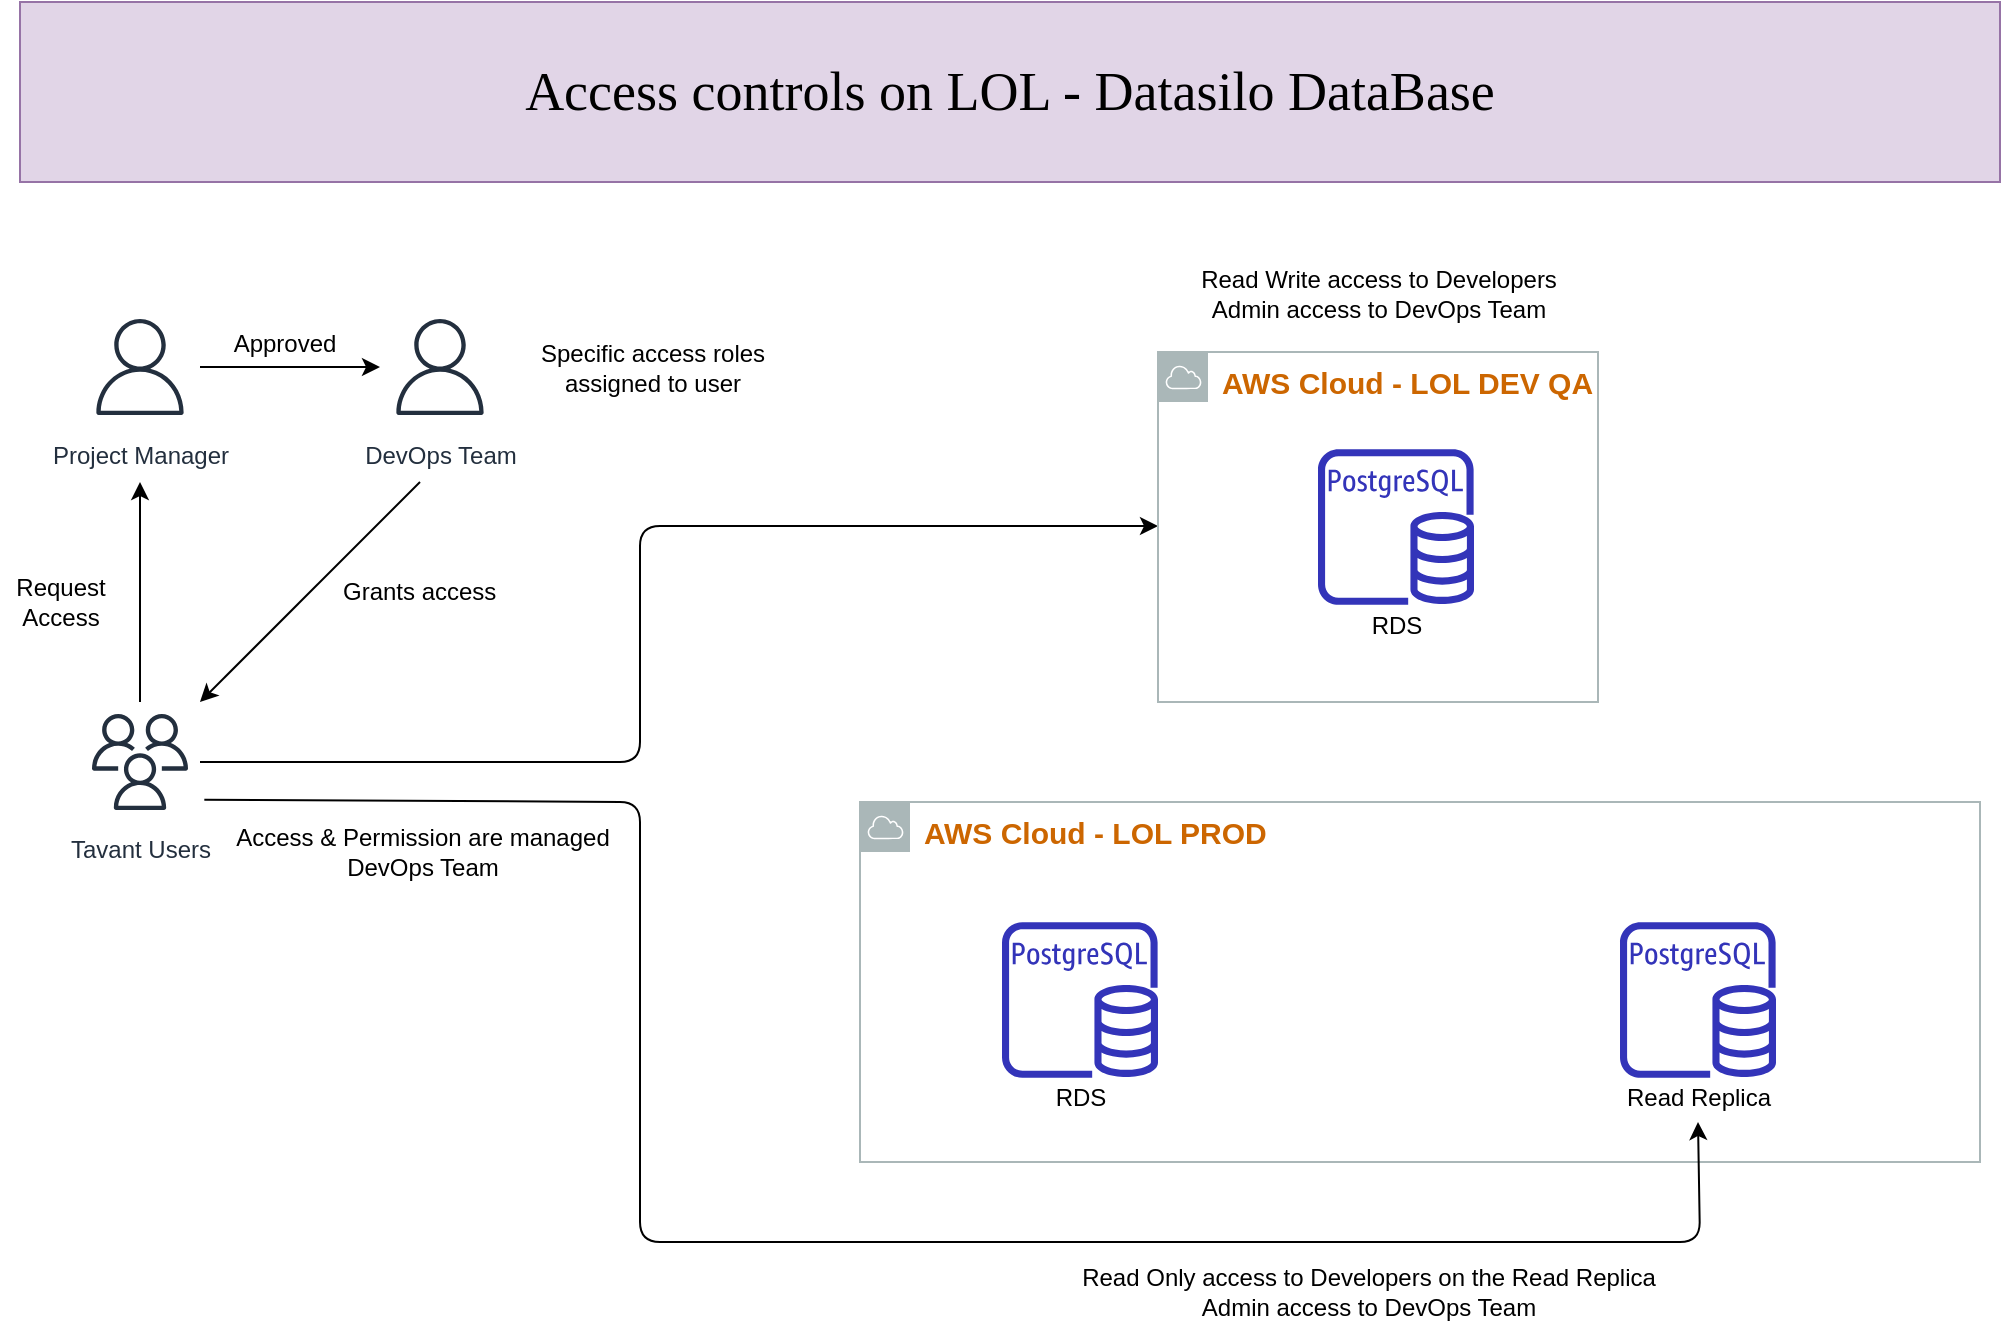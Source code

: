 <mxfile version="12.5.6" type="github">
  <diagram id="hv5RGUzF3OuiLSWh2C1v" name="Page-1">
    <mxGraphModel dx="2073" dy="709" grid="1" gridSize="10" guides="1" tooltips="1" connect="1" arrows="1" fold="1" page="1" pageScale="1" pageWidth="850" pageHeight="1100" math="0" shadow="0">
      <root>
        <mxCell id="0"/>
        <mxCell id="1" parent="0"/>
        <mxCell id="NAHojii_mlYTGFu2kE71-3" value="&lt;b&gt;&lt;font style=&quot;font-size: 15px&quot; color=&quot;#cc6600&quot;&gt;AWS Cloud - LOL PROD&lt;/font&gt;&lt;/b&gt;" style="outlineConnect=0;gradientColor=none;html=1;whiteSpace=wrap;fontSize=12;fontStyle=0;shape=mxgraph.aws4.group;grIcon=mxgraph.aws4.group_aws_cloud;strokeColor=#AAB7B8;fillColor=none;verticalAlign=top;align=left;spacingLeft=30;fontColor=#AAB7B8;dashed=0;" vertex="1" parent="1">
          <mxGeometry x="130" y="410" width="560" height="180" as="geometry"/>
        </mxCell>
        <mxCell id="NAHojii_mlYTGFu2kE71-18" style="edgeStyle=orthogonalEdgeStyle;rounded=0;orthogonalLoop=1;jettySize=auto;html=1;" edge="1" parent="1" source="NAHojii_mlYTGFu2kE71-4">
          <mxGeometry relative="1" as="geometry">
            <mxPoint x="-230" y="250" as="targetPoint"/>
          </mxGeometry>
        </mxCell>
        <mxCell id="NAHojii_mlYTGFu2kE71-33" style="edgeStyle=orthogonalEdgeStyle;rounded=1;orthogonalLoop=1;jettySize=auto;html=1;" edge="1" parent="1" source="NAHojii_mlYTGFu2kE71-4" target="NAHojii_mlYTGFu2kE71-10">
          <mxGeometry relative="1" as="geometry">
            <Array as="points">
              <mxPoint x="20" y="390"/>
              <mxPoint x="20" y="272"/>
            </Array>
          </mxGeometry>
        </mxCell>
        <mxCell id="NAHojii_mlYTGFu2kE71-4" value="Tavant Users" style="outlineConnect=0;fontColor=#232F3E;gradientColor=none;strokeColor=#232F3E;fillColor=#ffffff;dashed=0;verticalLabelPosition=bottom;verticalAlign=top;align=center;html=1;fontSize=12;fontStyle=0;aspect=fixed;shape=mxgraph.aws4.resourceIcon;resIcon=mxgraph.aws4.users;" vertex="1" parent="1">
          <mxGeometry x="-260" y="360" width="60" height="60" as="geometry"/>
        </mxCell>
        <mxCell id="NAHojii_mlYTGFu2kE71-9" value="Access &amp;amp; Permission are managed &lt;br&gt;DevOps Team" style="text;html=1;align=center;verticalAlign=middle;resizable=0;points=[];autosize=1;" vertex="1" parent="1">
          <mxGeometry x="-189" y="420" width="200" height="30" as="geometry"/>
        </mxCell>
        <mxCell id="NAHojii_mlYTGFu2kE71-10" value="&lt;b&gt;&lt;font style=&quot;font-size: 15px&quot; color=&quot;#cc6600&quot;&gt;AWS Cloud - LOL DEV QA&lt;/font&gt;&lt;/b&gt;" style="outlineConnect=0;gradientColor=none;html=1;whiteSpace=wrap;fontSize=12;fontStyle=0;shape=mxgraph.aws4.group;grIcon=mxgraph.aws4.group_aws_cloud;strokeColor=#AAB7B8;fillColor=none;verticalAlign=top;align=left;spacingLeft=30;fontColor=#AAB7B8;dashed=0;" vertex="1" parent="1">
          <mxGeometry x="279" y="185" width="220" height="175" as="geometry"/>
        </mxCell>
        <mxCell id="NAHojii_mlYTGFu2kE71-13" value="Read Write access to Developers&lt;br&gt;Admin access to DevOps Team" style="text;html=1;align=center;verticalAlign=middle;resizable=0;points=[];autosize=1;" vertex="1" parent="1">
          <mxGeometry x="294" y="141" width="190" height="30" as="geometry"/>
        </mxCell>
        <mxCell id="NAHojii_mlYTGFu2kE71-14" value="Read Only access to Developers on the Read Replica&lt;br&gt;Admin access to DevOps Team" style="text;html=1;align=center;verticalAlign=middle;resizable=0;points=[];autosize=1;" vertex="1" parent="1">
          <mxGeometry x="234" y="640" width="300" height="30" as="geometry"/>
        </mxCell>
        <mxCell id="NAHojii_mlYTGFu2kE71-16" value="&lt;font face=&quot;Verdana&quot; style=&quot;font-size: 27px&quot;&gt;Access controls on LOL - Datasilo DataBase&lt;/font&gt;" style="rounded=0;whiteSpace=wrap;html=1;fillColor=#e1d5e7;strokeColor=#9673a6;" vertex="1" parent="1">
          <mxGeometry x="-290" y="10" width="990" height="90" as="geometry"/>
        </mxCell>
        <mxCell id="NAHojii_mlYTGFu2kE71-20" style="edgeStyle=orthogonalEdgeStyle;rounded=0;orthogonalLoop=1;jettySize=auto;html=1;" edge="1" parent="1" source="NAHojii_mlYTGFu2kE71-17" target="NAHojii_mlYTGFu2kE71-19">
          <mxGeometry relative="1" as="geometry"/>
        </mxCell>
        <mxCell id="NAHojii_mlYTGFu2kE71-17" value="Project Manager" style="outlineConnect=0;fontColor=#232F3E;gradientColor=none;strokeColor=#232F3E;fillColor=#ffffff;dashed=0;verticalLabelPosition=bottom;verticalAlign=top;align=center;html=1;fontSize=12;fontStyle=0;aspect=fixed;shape=mxgraph.aws4.resourceIcon;resIcon=mxgraph.aws4.user;" vertex="1" parent="1">
          <mxGeometry x="-260" y="162.5" width="60" height="60" as="geometry"/>
        </mxCell>
        <mxCell id="NAHojii_mlYTGFu2kE71-19" value="DevOps Team" style="outlineConnect=0;fontColor=#232F3E;gradientColor=none;strokeColor=#232F3E;fillColor=#ffffff;dashed=0;verticalLabelPosition=bottom;verticalAlign=top;align=center;html=1;fontSize=12;fontStyle=0;aspect=fixed;shape=mxgraph.aws4.resourceIcon;resIcon=mxgraph.aws4.user;" vertex="1" parent="1">
          <mxGeometry x="-110" y="162.5" width="60" height="60" as="geometry"/>
        </mxCell>
        <mxCell id="NAHojii_mlYTGFu2kE71-22" value="Approved" style="text;html=1;align=center;verticalAlign=middle;resizable=0;points=[];autosize=1;" vertex="1" parent="1">
          <mxGeometry x="-193" y="171" width="70" height="20" as="geometry"/>
        </mxCell>
        <mxCell id="NAHojii_mlYTGFu2kE71-23" value="Request &lt;br&gt;Access" style="text;html=1;align=center;verticalAlign=middle;resizable=0;points=[];autosize=1;" vertex="1" parent="1">
          <mxGeometry x="-300" y="295" width="60" height="30" as="geometry"/>
        </mxCell>
        <mxCell id="NAHojii_mlYTGFu2kE71-26" value="" style="endArrow=classic;html=1;" edge="1" parent="1" target="NAHojii_mlYTGFu2kE71-4">
          <mxGeometry width="50" height="50" relative="1" as="geometry">
            <mxPoint x="-90" y="250" as="sourcePoint"/>
            <mxPoint x="-110" y="260" as="targetPoint"/>
          </mxGeometry>
        </mxCell>
        <mxCell id="NAHojii_mlYTGFu2kE71-28" value="Specific access roles &lt;br&gt;assigned to user" style="text;html=1;align=center;verticalAlign=middle;resizable=0;points=[];autosize=1;" vertex="1" parent="1">
          <mxGeometry x="-39" y="177.5" width="130" height="30" as="geometry"/>
        </mxCell>
        <mxCell id="NAHojii_mlYTGFu2kE71-30" value="Grants access&amp;nbsp;" style="text;html=1;align=center;verticalAlign=middle;resizable=0;points=[];autosize=1;" vertex="1" parent="1">
          <mxGeometry x="-139" y="295" width="100" height="20" as="geometry"/>
        </mxCell>
        <mxCell id="NAHojii_mlYTGFu2kE71-31" value="" style="outlineConnect=0;fontColor=#232F3E;gradientColor=none;fillColor=#3334B9;strokeColor=none;dashed=0;verticalLabelPosition=bottom;verticalAlign=top;align=center;html=1;fontSize=12;fontStyle=0;aspect=fixed;pointerEvents=1;shape=mxgraph.aws4.rds_postgresql_instance;" vertex="1" parent="1">
          <mxGeometry x="359" y="233.5" width="78" height="78" as="geometry"/>
        </mxCell>
        <mxCell id="NAHojii_mlYTGFu2kE71-32" value="" style="outlineConnect=0;fontColor=#232F3E;gradientColor=none;fillColor=#3334B9;strokeColor=none;dashed=0;verticalLabelPosition=bottom;verticalAlign=top;align=center;html=1;fontSize=12;fontStyle=0;aspect=fixed;pointerEvents=1;shape=mxgraph.aws4.rds_postgresql_instance;" vertex="1" parent="1">
          <mxGeometry x="201" y="470" width="78" height="78" as="geometry"/>
        </mxCell>
        <mxCell id="NAHojii_mlYTGFu2kE71-34" value="" style="outlineConnect=0;fontColor=#232F3E;gradientColor=none;fillColor=#3334B9;strokeColor=none;dashed=0;verticalLabelPosition=bottom;verticalAlign=top;align=center;html=1;fontSize=12;fontStyle=0;aspect=fixed;pointerEvents=1;shape=mxgraph.aws4.rds_postgresql_instance;" vertex="1" parent="1">
          <mxGeometry x="510" y="470" width="78" height="78" as="geometry"/>
        </mxCell>
        <mxCell id="NAHojii_mlYTGFu2kE71-35" value="" style="endArrow=classic;html=1;exitX=1.036;exitY=0.814;exitDx=0;exitDy=0;exitPerimeter=0;" edge="1" parent="1" source="NAHojii_mlYTGFu2kE71-4">
          <mxGeometry width="50" height="50" relative="1" as="geometry">
            <mxPoint x="20" y="390" as="sourcePoint"/>
            <mxPoint x="549" y="570" as="targetPoint"/>
            <Array as="points">
              <mxPoint x="20" y="410"/>
              <mxPoint x="20" y="630"/>
              <mxPoint x="550" y="630"/>
            </Array>
          </mxGeometry>
        </mxCell>
        <mxCell id="NAHojii_mlYTGFu2kE71-37" value="RDS" style="text;html=1;align=center;verticalAlign=middle;resizable=0;points=[];autosize=1;" vertex="1" parent="1">
          <mxGeometry x="220" y="548" width="40" height="20" as="geometry"/>
        </mxCell>
        <mxCell id="NAHojii_mlYTGFu2kE71-38" value="RDS" style="text;html=1;align=center;verticalAlign=middle;resizable=0;points=[];autosize=1;" vertex="1" parent="1">
          <mxGeometry x="378" y="311.5" width="40" height="20" as="geometry"/>
        </mxCell>
        <mxCell id="NAHojii_mlYTGFu2kE71-39" value="Read Replica" style="text;html=1;align=center;verticalAlign=middle;resizable=0;points=[];autosize=1;" vertex="1" parent="1">
          <mxGeometry x="504" y="548" width="90" height="20" as="geometry"/>
        </mxCell>
      </root>
    </mxGraphModel>
  </diagram>
</mxfile>
